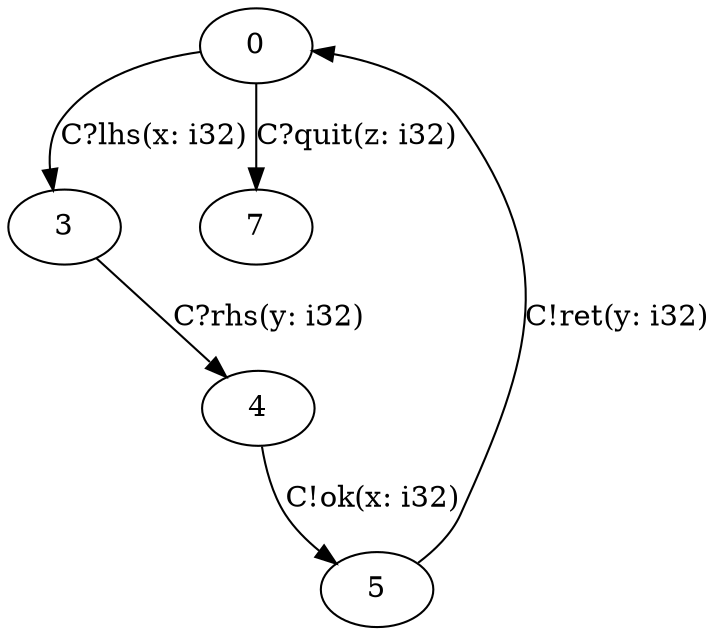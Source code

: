 digraph S {
  0;
  3;
  4;
  5;
  7;
  
  
  0 -> 3 [label="C?lhs(x: i32)", ];
  0 -> 7 [label="C?quit(z: i32)", ];
  3 -> 4 [label="C?rhs(y: i32)", ];
  4 -> 5 [label="C!ok(x: i32)", ];
  5 -> 0 [label="C!ret(y: i32)", ];
  
  }
